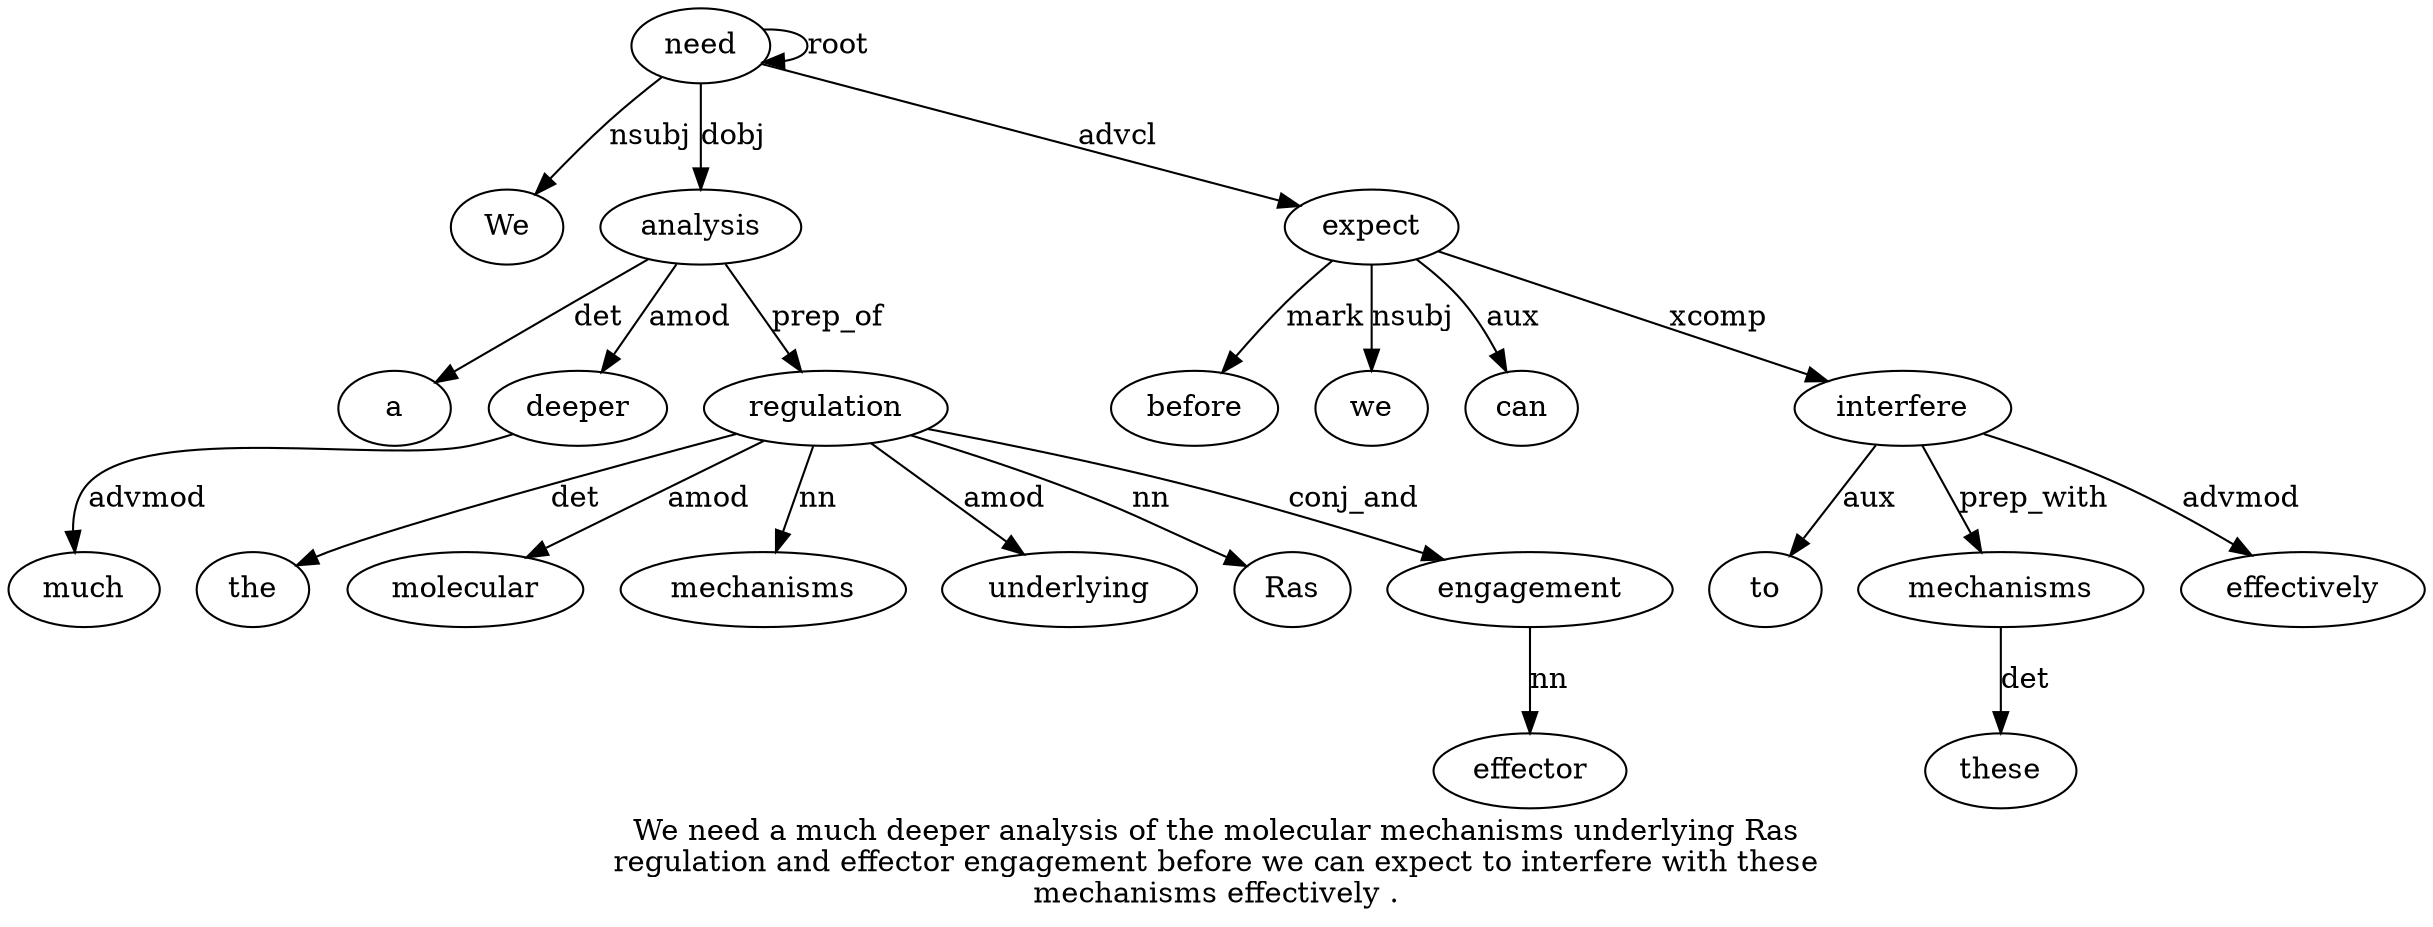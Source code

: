 digraph "We need a much deeper analysis of the molecular mechanisms underlying Ras regulation and effector engagement before we can expect to interfere with these mechanisms effectively ." {
label="We need a much deeper analysis of the molecular mechanisms underlying Ras
regulation and effector engagement before we can expect to interfere with these
mechanisms effectively .";
need2 [style=filled, fillcolor=white, label=need];
We1 [style=filled, fillcolor=white, label=We];
need2 -> We1  [label=nsubj];
need2 -> need2  [label=root];
analysis6 [style=filled, fillcolor=white, label=analysis];
a3 [style=filled, fillcolor=white, label=a];
analysis6 -> a3  [label=det];
deeper5 [style=filled, fillcolor=white, label=deeper];
much4 [style=filled, fillcolor=white, label=much];
deeper5 -> much4  [label=advmod];
analysis6 -> deeper5  [label=amod];
need2 -> analysis6  [label=dobj];
regulation13 [style=filled, fillcolor=white, label=regulation];
the8 [style=filled, fillcolor=white, label=the];
regulation13 -> the8  [label=det];
molecular9 [style=filled, fillcolor=white, label=molecular];
regulation13 -> molecular9  [label=amod];
mechanisms10 [style=filled, fillcolor=white, label=mechanisms];
regulation13 -> mechanisms10  [label=nn];
underlying11 [style=filled, fillcolor=white, label=underlying];
regulation13 -> underlying11  [label=amod];
Ras12 [style=filled, fillcolor=white, label=Ras];
regulation13 -> Ras12  [label=nn];
analysis6 -> regulation13  [label=prep_of];
engagement16 [style=filled, fillcolor=white, label=engagement];
effector15 [style=filled, fillcolor=white, label=effector];
engagement16 -> effector15  [label=nn];
regulation13 -> engagement16  [label=conj_and];
expect20 [style=filled, fillcolor=white, label=expect];
before17 [style=filled, fillcolor=white, label=before];
expect20 -> before17  [label=mark];
we18 [style=filled, fillcolor=white, label=we];
expect20 -> we18  [label=nsubj];
can19 [style=filled, fillcolor=white, label=can];
expect20 -> can19  [label=aux];
need2 -> expect20  [label=advcl];
interfere22 [style=filled, fillcolor=white, label=interfere];
to21 [style=filled, fillcolor=white, label=to];
interfere22 -> to21  [label=aux];
expect20 -> interfere22  [label=xcomp];
mechanisms25 [style=filled, fillcolor=white, label=mechanisms];
these24 [style=filled, fillcolor=white, label=these];
mechanisms25 -> these24  [label=det];
interfere22 -> mechanisms25  [label=prep_with];
effectively26 [style=filled, fillcolor=white, label=effectively];
interfere22 -> effectively26  [label=advmod];
}
